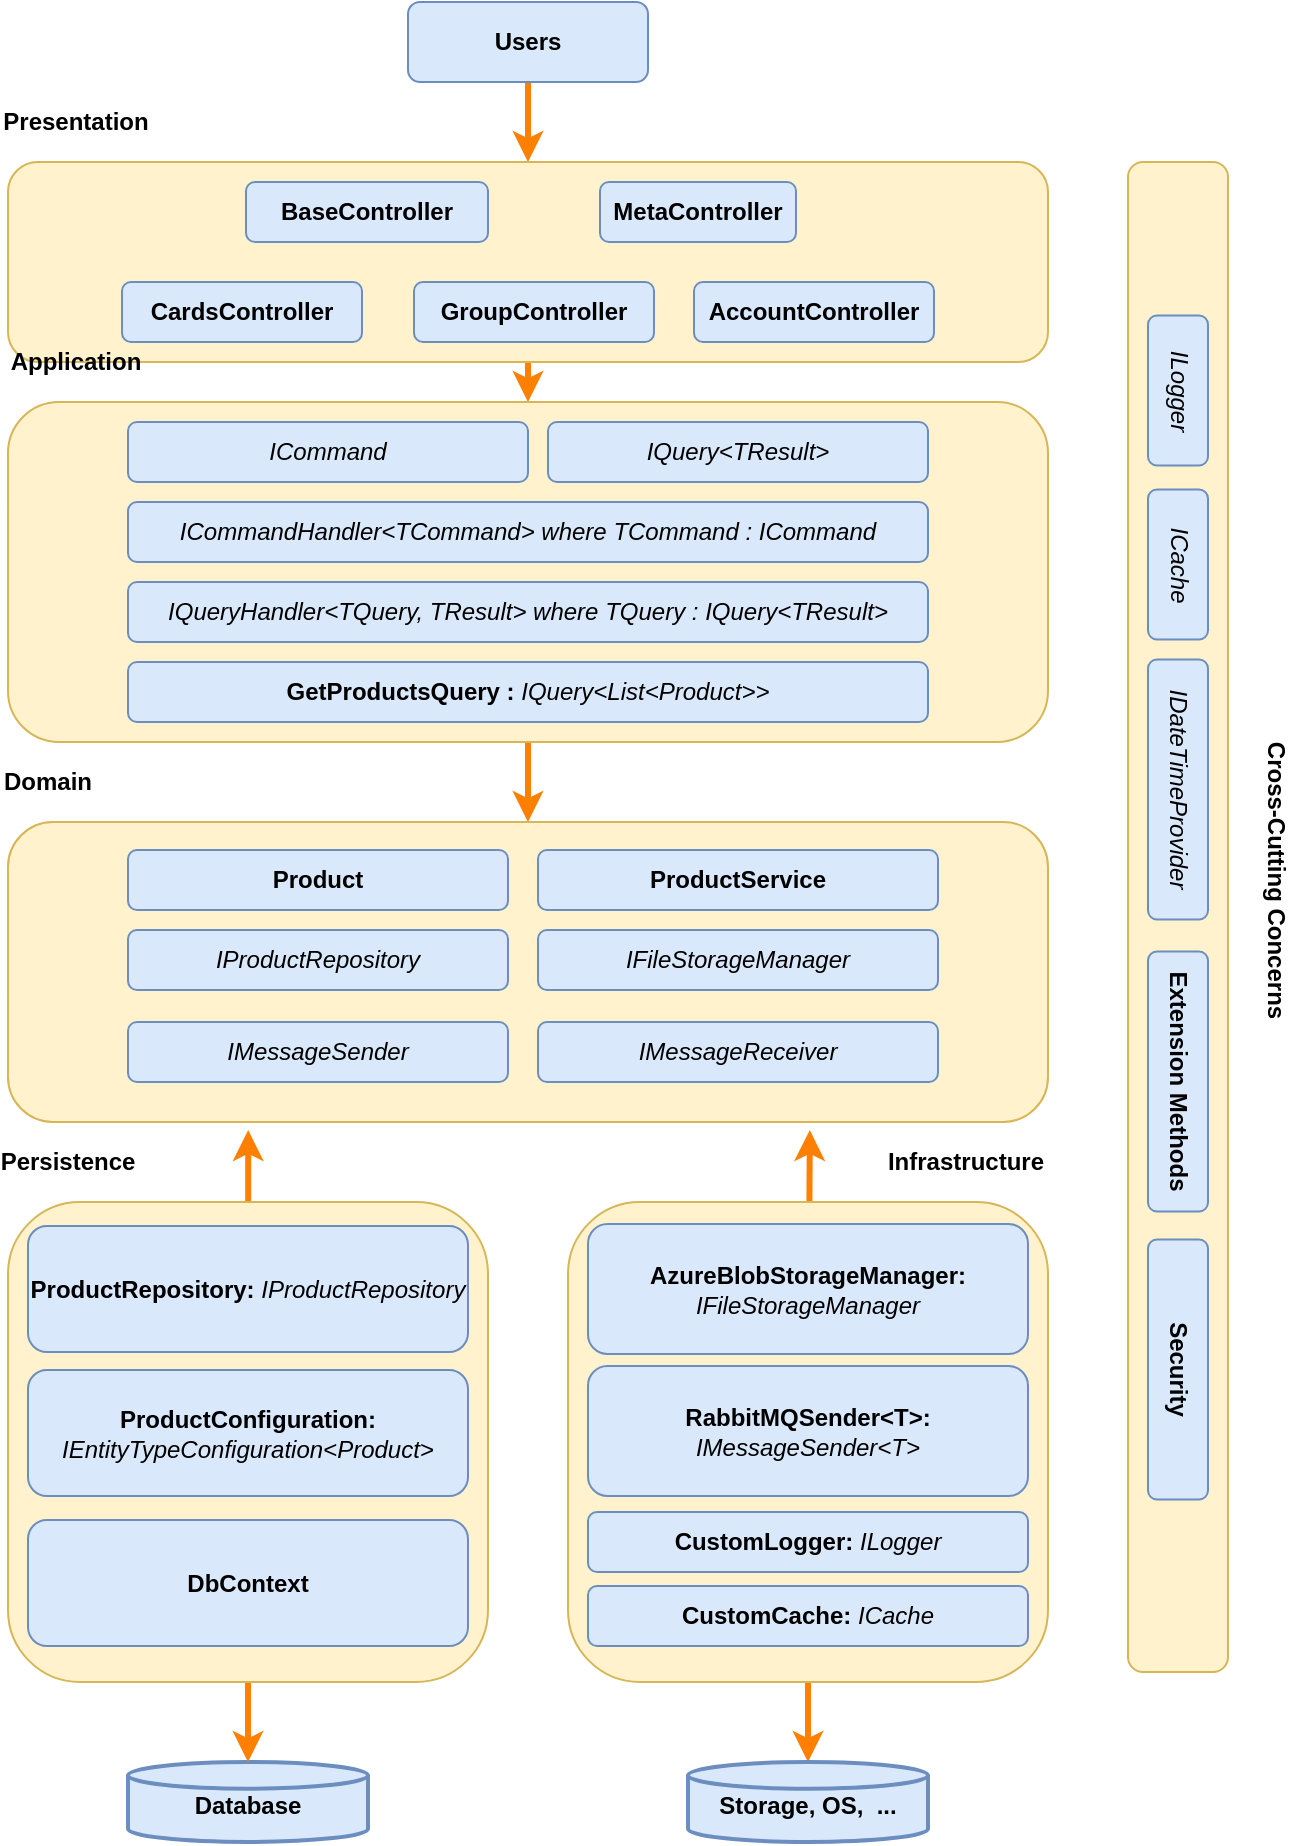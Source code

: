 <mxfile version="13.3.9" type="device"><diagram id="rOsOsXzstShcfSepX0iM" name="Page-1"><mxGraphModel dx="852" dy="494" grid="1" gridSize="10" guides="1" tooltips="1" connect="1" arrows="1" fold="1" page="1" pageScale="1" pageWidth="850" pageHeight="1100" math="0" shadow="0"><root><mxCell id="0"/><mxCell id="1" parent="0"/><mxCell id="hoIVqcJ50_7qzDen5r93-67" style="edgeStyle=none;rounded=0;orthogonalLoop=1;jettySize=auto;html=1;entryX=0.5;entryY=0;entryDx=0;entryDy=0;strokeColor=#FF8000;strokeWidth=3;fontColor=#000000;" parent="1" source="hoIVqcJ50_7qzDen5r93-1" target="hoIVqcJ50_7qzDen5r93-2" edge="1"><mxGeometry relative="1" as="geometry"/></mxCell><mxCell id="hoIVqcJ50_7qzDen5r93-1" value="Users" style="rounded=1;whiteSpace=wrap;html=1;fontStyle=1;fillColor=#dae8fc;strokeColor=#6c8ebf;" parent="1" vertex="1"><mxGeometry x="280" width="120" height="40" as="geometry"/></mxCell><mxCell id="hoIVqcJ50_7qzDen5r93-66" style="edgeStyle=none;rounded=0;orthogonalLoop=1;jettySize=auto;html=1;entryX=0.5;entryY=0;entryDx=0;entryDy=0;strokeColor=#FF8000;strokeWidth=3;fontColor=#000000;" parent="1" source="hoIVqcJ50_7qzDen5r93-2" target="hoIVqcJ50_7qzDen5r93-3" edge="1"><mxGeometry relative="1" as="geometry"/></mxCell><mxCell id="hoIVqcJ50_7qzDen5r93-2" value="" style="rounded=1;whiteSpace=wrap;html=1;fontStyle=1;fillColor=#fff2cc;strokeColor=#d6b656;" parent="1" vertex="1"><mxGeometry x="80" y="80" width="520" height="100" as="geometry"/></mxCell><mxCell id="hoIVqcJ50_7qzDen5r93-8" value="" style="edgeStyle=orthogonalEdgeStyle;rounded=0;orthogonalLoop=1;jettySize=auto;html=1;strokeWidth=3;strokeColor=#FF8000;" parent="1" source="hoIVqcJ50_7qzDen5r93-3" target="hoIVqcJ50_7qzDen5r93-4" edge="1"><mxGeometry relative="1" as="geometry"><Array as="points"><mxPoint x="400" y="300"/><mxPoint x="400" y="300"/></Array></mxGeometry></mxCell><mxCell id="hoIVqcJ50_7qzDen5r93-3" value="" style="rounded=1;whiteSpace=wrap;html=1;fontStyle=1;fillColor=#fff2cc;strokeColor=#d6b656;" parent="1" vertex="1"><mxGeometry x="80" y="200" width="520" height="170" as="geometry"/></mxCell><mxCell id="hoIVqcJ50_7qzDen5r93-4" value="" style="rounded=1;whiteSpace=wrap;html=1;fontStyle=1;fillColor=#fff2cc;strokeColor=#d6b656;" parent="1" vertex="1"><mxGeometry x="80" y="410" width="520" height="150" as="geometry"/></mxCell><mxCell id="hoIVqcJ50_7qzDen5r93-5" value="Database" style="strokeWidth=2;html=1;shape=mxgraph.flowchart.database;whiteSpace=wrap;fontStyle=1;spacingTop=3;fillColor=#dae8fc;strokeColor=#6c8ebf;" parent="1" vertex="1"><mxGeometry x="140" y="880" width="120" height="40" as="geometry"/></mxCell><mxCell id="hoIVqcJ50_7qzDen5r93-61" style="edgeStyle=none;rounded=0;orthogonalLoop=1;jettySize=auto;html=1;entryX=0.231;entryY=1.027;entryDx=0;entryDy=0;entryPerimeter=0;strokeColor=#FF8000;strokeWidth=3;fontColor=#000000;" parent="1" source="hoIVqcJ50_7qzDen5r93-13" target="hoIVqcJ50_7qzDen5r93-4" edge="1"><mxGeometry relative="1" as="geometry"/></mxCell><mxCell id="hoIVqcJ50_7qzDen5r93-64" style="edgeStyle=none;rounded=0;orthogonalLoop=1;jettySize=auto;html=1;entryX=0.5;entryY=0;entryDx=0;entryDy=0;entryPerimeter=0;strokeColor=#FF8000;strokeWidth=3;fontColor=#000000;" parent="1" source="hoIVqcJ50_7qzDen5r93-13" target="hoIVqcJ50_7qzDen5r93-5" edge="1"><mxGeometry relative="1" as="geometry"/></mxCell><mxCell id="hoIVqcJ50_7qzDen5r93-13" value="" style="rounded=1;whiteSpace=wrap;html=1;fontStyle=1;fillColor=#fff2cc;strokeColor=#d6b656;" parent="1" vertex="1"><mxGeometry x="80" y="600" width="240" height="240" as="geometry"/></mxCell><mxCell id="hoIVqcJ50_7qzDen5r93-63" style="edgeStyle=none;rounded=0;orthogonalLoop=1;jettySize=auto;html=1;entryX=0.771;entryY=1.027;entryDx=0;entryDy=0;entryPerimeter=0;strokeColor=#FF8000;strokeWidth=3;fontColor=#000000;" parent="1" source="hoIVqcJ50_7qzDen5r93-14" target="hoIVqcJ50_7qzDen5r93-4" edge="1"><mxGeometry relative="1" as="geometry"/></mxCell><mxCell id="hoIVqcJ50_7qzDen5r93-65" style="edgeStyle=none;rounded=0;orthogonalLoop=1;jettySize=auto;html=1;entryX=0.5;entryY=0;entryDx=0;entryDy=0;entryPerimeter=0;strokeColor=#FF8000;strokeWidth=3;fontColor=#000000;" parent="1" source="hoIVqcJ50_7qzDen5r93-14" target="hoIVqcJ50_7qzDen5r93-15" edge="1"><mxGeometry relative="1" as="geometry"/></mxCell><mxCell id="hoIVqcJ50_7qzDen5r93-14" value="" style="rounded=1;whiteSpace=wrap;html=1;fontStyle=1;fillColor=#fff2cc;strokeColor=#d6b656;" parent="1" vertex="1"><mxGeometry x="360" y="600" width="240" height="240" as="geometry"/></mxCell><mxCell id="hoIVqcJ50_7qzDen5r93-15" value="Storage, OS,&amp;nbsp; ..." style="strokeWidth=2;html=1;shape=mxgraph.flowchart.database;whiteSpace=wrap;fontStyle=1;spacingTop=3;fillColor=#dae8fc;strokeColor=#6c8ebf;" parent="1" vertex="1"><mxGeometry x="420" y="880" width="120" height="40" as="geometry"/></mxCell><mxCell id="hoIVqcJ50_7qzDen5r93-22" value="" style="rounded=1;whiteSpace=wrap;html=1;fontStyle=1;fillColor=#fff2cc;strokeColor=#d6b656;rotation=90;" parent="1" vertex="1"><mxGeometry x="287.5" y="432.5" width="755" height="50" as="geometry"/></mxCell><mxCell id="hoIVqcJ50_7qzDen5r93-45" value="CardsController" style="rounded=1;whiteSpace=wrap;html=1;fillColor=#dae8fc;align=center;fontStyle=1;strokeColor=#6c8ebf;" parent="1" vertex="1"><mxGeometry x="137" y="140" width="120" height="30" as="geometry"/></mxCell><mxCell id="hoIVqcJ50_7qzDen5r93-46" value="ICommand" style="rounded=1;whiteSpace=wrap;html=1;fillColor=#dae8fc;align=center;strokeColor=#6c8ebf;fontStyle=2" parent="1" vertex="1"><mxGeometry x="140" y="210" width="200" height="30" as="geometry"/></mxCell><mxCell id="hoIVqcJ50_7qzDen5r93-47" value="IQuery&amp;lt;TResult&amp;gt;" style="rounded=1;whiteSpace=wrap;html=1;fillColor=#dae8fc;align=center;strokeColor=#6c8ebf;fontStyle=2" parent="1" vertex="1"><mxGeometry x="350" y="210" width="190" height="30" as="geometry"/></mxCell><mxCell id="hoIVqcJ50_7qzDen5r93-48" value="GetProductsQuery : &lt;i style=&quot;font-weight: normal&quot;&gt;IQuery&amp;lt;List&amp;lt;Product&amp;gt;&amp;gt;&lt;/i&gt;" style="rounded=1;whiteSpace=wrap;html=1;fillColor=#dae8fc;align=center;strokeColor=#6c8ebf;fontStyle=1" parent="1" vertex="1"><mxGeometry x="140" y="330" width="400" height="30" as="geometry"/></mxCell><mxCell id="hoIVqcJ50_7qzDen5r93-49" value="&lt;div&gt;ICommandHandler&amp;lt;TCommand&amp;gt;&amp;nbsp;&lt;span&gt;where TCommand : ICommand&lt;/span&gt;&lt;/div&gt;" style="rounded=1;whiteSpace=wrap;html=1;fillColor=#dae8fc;align=center;strokeColor=#6c8ebf;fontStyle=2" parent="1" vertex="1"><mxGeometry x="140" y="250" width="400" height="30" as="geometry"/></mxCell><mxCell id="hoIVqcJ50_7qzDen5r93-50" value="&lt;div&gt;IQueryHandler&amp;lt;TQuery, TResult&amp;gt;&amp;nbsp;&lt;span&gt;where TQuery : IQuery&amp;lt;TResult&amp;gt;&lt;/span&gt;&lt;/div&gt;" style="rounded=1;whiteSpace=wrap;html=1;fillColor=#dae8fc;align=center;strokeColor=#6c8ebf;fontStyle=2" parent="1" vertex="1"><mxGeometry x="140" y="290" width="400" height="30" as="geometry"/></mxCell><mxCell id="hoIVqcJ50_7qzDen5r93-51" value="Product" style="rounded=1;whiteSpace=wrap;html=1;fillColor=#dae8fc;align=center;strokeColor=#6c8ebf;fontStyle=1" parent="1" vertex="1"><mxGeometry x="140" y="424" width="190" height="30" as="geometry"/></mxCell><mxCell id="hoIVqcJ50_7qzDen5r93-52" value="ProductService" style="rounded=1;whiteSpace=wrap;html=1;fillColor=#dae8fc;align=center;strokeColor=#6c8ebf;fontStyle=1" parent="1" vertex="1"><mxGeometry x="345" y="424" width="200" height="30" as="geometry"/></mxCell><mxCell id="hoIVqcJ50_7qzDen5r93-53" value="IProductRepository" style="rounded=1;whiteSpace=wrap;html=1;fillColor=#dae8fc;align=center;strokeColor=#6c8ebf;fontStyle=2" parent="1" vertex="1"><mxGeometry x="140" y="464" width="190" height="30" as="geometry"/></mxCell><mxCell id="hoIVqcJ50_7qzDen5r93-54" value="IFileStorageManager" style="rounded=1;whiteSpace=wrap;html=1;fillColor=#dae8fc;align=center;strokeColor=#6c8ebf;fontStyle=2" parent="1" vertex="1"><mxGeometry x="345" y="464" width="200" height="30" as="geometry"/></mxCell><mxCell id="hoIVqcJ50_7qzDen5r93-55" value="ProductRepository: &lt;i style=&quot;font-weight: normal&quot;&gt;IProductRepository&lt;/i&gt;" style="rounded=1;whiteSpace=wrap;html=1;fillColor=#dae8fc;align=center;strokeColor=#6c8ebf;fontStyle=1" parent="1" vertex="1"><mxGeometry x="90" y="612" width="220" height="63" as="geometry"/></mxCell><mxCell id="hoIVqcJ50_7qzDen5r93-56" value="AzureBlobStorageManager: &lt;i style=&quot;font-weight: normal&quot;&gt;IFileStorageManager&lt;/i&gt;" style="rounded=1;whiteSpace=wrap;html=1;fillColor=#dae8fc;align=center;strokeColor=#6c8ebf;fontStyle=1" parent="1" vertex="1"><mxGeometry x="370" y="611" width="220" height="65" as="geometry"/></mxCell><mxCell id="hoIVqcJ50_7qzDen5r93-57" value="IMessageSender" style="rounded=1;whiteSpace=wrap;html=1;fillColor=#dae8fc;align=center;strokeColor=#6c8ebf;fontStyle=2" parent="1" vertex="1"><mxGeometry x="140" y="510" width="190" height="30" as="geometry"/></mxCell><mxCell id="hoIVqcJ50_7qzDen5r93-58" value="IMessageReceiver" style="rounded=1;whiteSpace=wrap;html=1;fillColor=#dae8fc;align=center;strokeColor=#6c8ebf;fontStyle=2" parent="1" vertex="1"><mxGeometry x="345" y="510" width="200" height="30" as="geometry"/></mxCell><mxCell id="hoIVqcJ50_7qzDen5r93-59" value="RabbitMQSender&amp;lt;T&amp;gt;: &lt;i style=&quot;font-weight: normal&quot;&gt;IMessageSender&amp;lt;T&amp;gt;&lt;/i&gt;" style="rounded=1;whiteSpace=wrap;html=1;fillColor=#dae8fc;align=center;strokeColor=#6c8ebf;fontStyle=1" parent="1" vertex="1"><mxGeometry x="370" y="682" width="220" height="65" as="geometry"/></mxCell><mxCell id="hoIVqcJ50_7qzDen5r93-60" value="ProductConfiguration: &lt;i style=&quot;font-weight: normal&quot;&gt;IEntityTypeConfiguration&amp;lt;Product&amp;gt;&lt;/i&gt;" style="rounded=1;whiteSpace=wrap;html=1;fillColor=#dae8fc;align=center;strokeColor=#6c8ebf;fontStyle=1" parent="1" vertex="1"><mxGeometry x="90" y="684" width="220" height="63" as="geometry"/></mxCell><mxCell id="hoIVqcJ50_7qzDen5r93-68" value="&lt;i&gt;ILogger&lt;/i&gt;" style="rounded=1;whiteSpace=wrap;html=1;fillColor=#dae8fc;align=center;fontStyle=0;strokeColor=#6c8ebf;direction=east;flipH=0;flipV=0;rotation=90;" parent="1" vertex="1"><mxGeometry x="627.5" y="179.25" width="75" height="30" as="geometry"/></mxCell><mxCell id="hoIVqcJ50_7qzDen5r93-69" value="&lt;i&gt;ICache&lt;/i&gt;" style="rounded=1;whiteSpace=wrap;html=1;fillColor=#dae8fc;align=center;fontStyle=0;strokeColor=#6c8ebf;rotation=90;" parent="1" vertex="1"><mxGeometry x="627.5" y="266.25" width="75" height="30" as="geometry"/></mxCell><mxCell id="hoIVqcJ50_7qzDen5r93-71" value="&lt;i&gt;IDateTimeProvider&lt;/i&gt;" style="rounded=1;whiteSpace=wrap;html=1;fillColor=#dae8fc;align=center;fontStyle=0;strokeColor=#6c8ebf;rotation=90;" parent="1" vertex="1"><mxGeometry x="600" y="378.75" width="130" height="30" as="geometry"/></mxCell><mxCell id="hoIVqcJ50_7qzDen5r93-77" value="&lt;span&gt;Extension Methods&lt;/span&gt;" style="rounded=1;whiteSpace=wrap;html=1;fillColor=#dae8fc;align=center;fontStyle=1;strokeColor=#6c8ebf;rotation=90;" parent="1" vertex="1"><mxGeometry x="600" y="524.75" width="130" height="30" as="geometry"/></mxCell><mxCell id="hoIVqcJ50_7qzDen5r93-78" value="&lt;span&gt;Security&lt;/span&gt;" style="rounded=1;whiteSpace=wrap;html=1;fillColor=#dae8fc;align=center;fontStyle=1;strokeColor=#6c8ebf;rotation=90;" parent="1" vertex="1"><mxGeometry x="600" y="668.75" width="130" height="30" as="geometry"/></mxCell><mxCell id="hoIVqcJ50_7qzDen5r93-79" value="Persistence" style="text;html=1;strokeColor=none;fillColor=none;align=center;verticalAlign=middle;whiteSpace=wrap;rounded=0;fontColor=#000000;fontStyle=1" parent="1" vertex="1"><mxGeometry x="90" y="570" width="40" height="20" as="geometry"/></mxCell><mxCell id="hoIVqcJ50_7qzDen5r93-80" value="Infrastructure" style="text;html=1;strokeColor=none;fillColor=none;align=right;verticalAlign=middle;whiteSpace=wrap;rounded=0;fontColor=#000000;fontStyle=1" parent="1" vertex="1"><mxGeometry x="540" y="570" width="60" height="20" as="geometry"/></mxCell><mxCell id="hoIVqcJ50_7qzDen5r93-81" value="Application" style="text;html=1;strokeColor=none;fillColor=none;align=center;verticalAlign=middle;whiteSpace=wrap;rounded=0;fontColor=#000000;fontStyle=1" parent="1" vertex="1"><mxGeometry x="94" y="170" width="40" height="20" as="geometry"/></mxCell><mxCell id="hoIVqcJ50_7qzDen5r93-82" value="Presentation" style="text;html=1;strokeColor=none;fillColor=none;align=center;verticalAlign=middle;whiteSpace=wrap;rounded=0;fontColor=#000000;fontStyle=1" parent="1" vertex="1"><mxGeometry x="94" y="50" width="40" height="20" as="geometry"/></mxCell><mxCell id="hoIVqcJ50_7qzDen5r93-84" value="Domain" style="text;html=1;strokeColor=none;fillColor=none;align=center;verticalAlign=middle;whiteSpace=wrap;rounded=0;fontColor=#000000;fontStyle=1" parent="1" vertex="1"><mxGeometry x="80" y="380" width="40" height="20" as="geometry"/></mxCell><mxCell id="hoIVqcJ50_7qzDen5r93-85" value="Cross-Cutting Concerns" style="text;html=1;strokeColor=none;fillColor=none;align=center;verticalAlign=middle;whiteSpace=wrap;rounded=0;fontColor=#000000;rotation=90;fontStyle=1" parent="1" vertex="1"><mxGeometry x="600" y="429" width="227.5" height="20" as="geometry"/></mxCell><mxCell id="hoIVqcJ50_7qzDen5r93-88" value="CustomLogger: &lt;i style=&quot;font-weight: normal&quot;&gt;ILogger&lt;/i&gt;" style="rounded=1;whiteSpace=wrap;html=1;fillColor=#dae8fc;align=center;strokeColor=#6c8ebf;fontStyle=1" parent="1" vertex="1"><mxGeometry x="370" y="755" width="220" height="30" as="geometry"/></mxCell><mxCell id="hoIVqcJ50_7qzDen5r93-89" value="DbContext" style="rounded=1;whiteSpace=wrap;html=1;fillColor=#dae8fc;align=center;strokeColor=#6c8ebf;fontStyle=1" parent="1" vertex="1"><mxGeometry x="90" y="759" width="220" height="63" as="geometry"/></mxCell><mxCell id="hoIVqcJ50_7qzDen5r93-90" value="CustomCache: &lt;i style=&quot;font-weight: normal&quot;&gt;ICache&lt;/i&gt;" style="rounded=1;whiteSpace=wrap;html=1;fillColor=#dae8fc;align=center;strokeColor=#6c8ebf;fontStyle=1" parent="1" vertex="1"><mxGeometry x="370" y="792" width="220" height="30" as="geometry"/></mxCell><mxCell id="DMk8F7TN7LCdNHfemm71-1" value="GroupController" style="rounded=1;whiteSpace=wrap;html=1;fillColor=#dae8fc;align=center;fontStyle=1;strokeColor=#6c8ebf;" vertex="1" parent="1"><mxGeometry x="283" y="140" width="120" height="30" as="geometry"/></mxCell><mxCell id="DMk8F7TN7LCdNHfemm71-2" value="AccountController" style="rounded=1;whiteSpace=wrap;html=1;fillColor=#dae8fc;align=center;fontStyle=1;strokeColor=#6c8ebf;" vertex="1" parent="1"><mxGeometry x="423" y="140" width="120" height="30" as="geometry"/></mxCell><mxCell id="DMk8F7TN7LCdNHfemm71-3" value="BaseController" style="rounded=1;whiteSpace=wrap;html=1;fillColor=#dae8fc;align=center;fontStyle=1;strokeColor=#6c8ebf;" vertex="1" parent="1"><mxGeometry x="199" y="90" width="121" height="30" as="geometry"/></mxCell><mxCell id="DMk8F7TN7LCdNHfemm71-4" value="MetaController" style="rounded=1;whiteSpace=wrap;html=1;fillColor=#dae8fc;align=center;fontStyle=1;strokeColor=#6c8ebf;" vertex="1" parent="1"><mxGeometry x="376" y="90" width="98" height="30" as="geometry"/></mxCell></root></mxGraphModel></diagram></mxfile>
